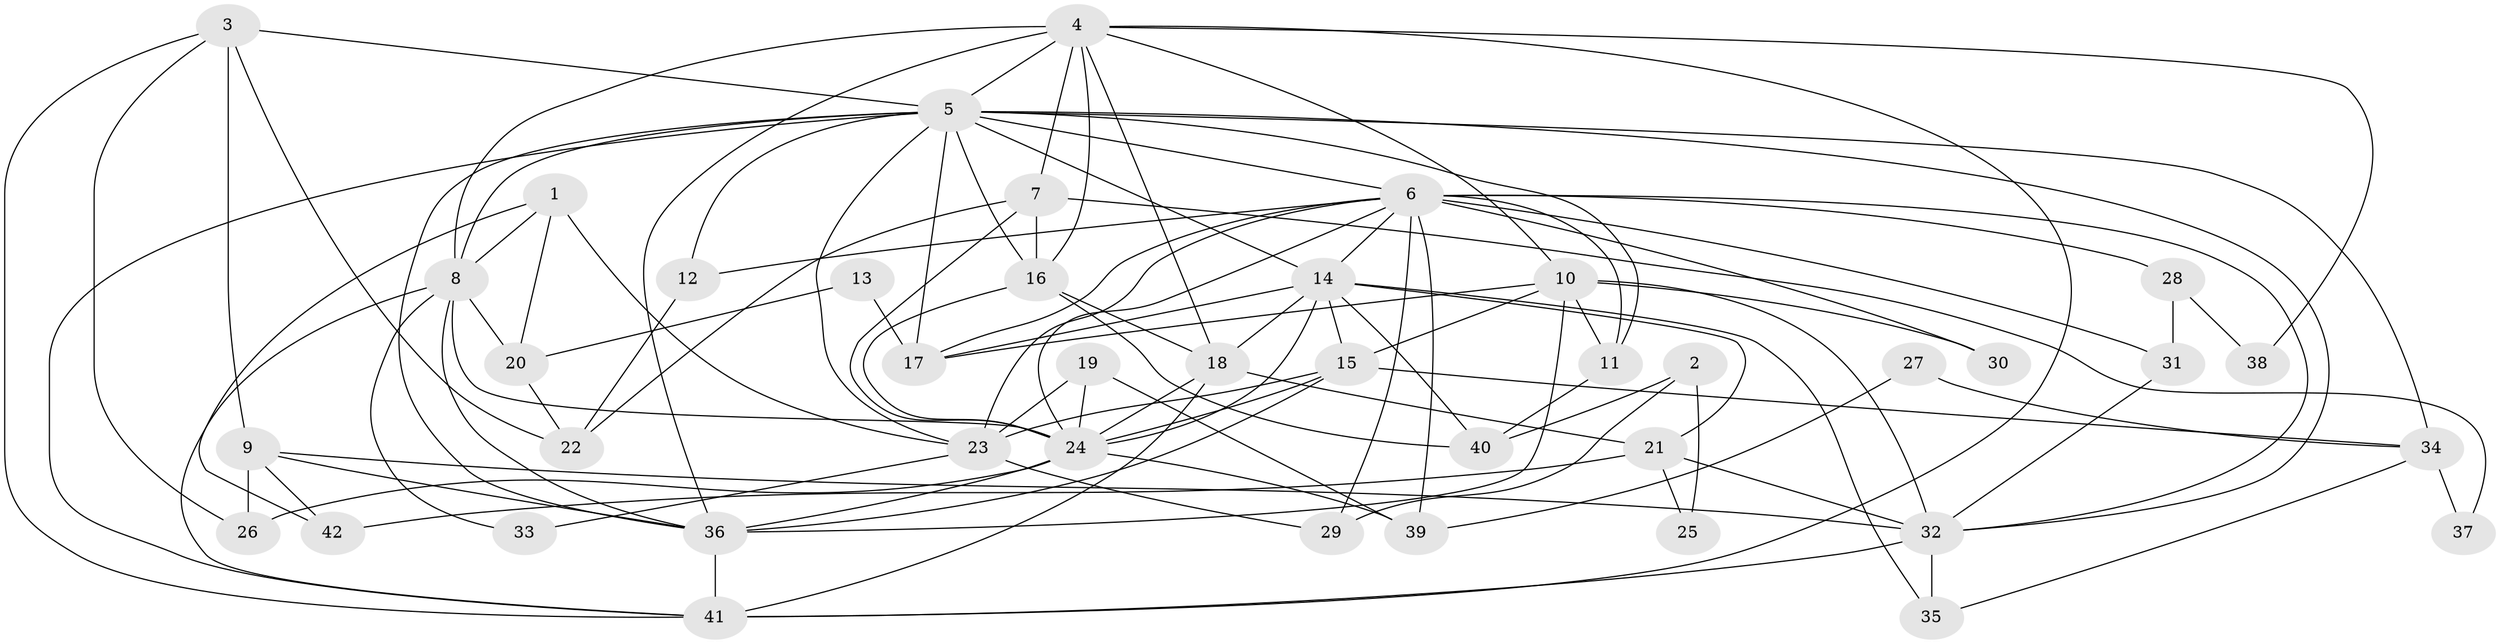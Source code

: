 // original degree distribution, {4: 0.30120481927710846, 3: 0.25301204819277107, 6: 0.04819277108433735, 8: 0.024096385542168676, 2: 0.14457831325301204, 5: 0.18072289156626506, 7: 0.03614457831325301, 9: 0.012048192771084338}
// Generated by graph-tools (version 1.1) at 2025/36/03/09/25 02:36:27]
// undirected, 42 vertices, 107 edges
graph export_dot {
graph [start="1"]
  node [color=gray90,style=filled];
  1;
  2;
  3;
  4;
  5;
  6;
  7;
  8;
  9;
  10;
  11;
  12;
  13;
  14;
  15;
  16;
  17;
  18;
  19;
  20;
  21;
  22;
  23;
  24;
  25;
  26;
  27;
  28;
  29;
  30;
  31;
  32;
  33;
  34;
  35;
  36;
  37;
  38;
  39;
  40;
  41;
  42;
  1 -- 8 [weight=1.0];
  1 -- 20 [weight=1.0];
  1 -- 23 [weight=1.0];
  1 -- 42 [weight=1.0];
  2 -- 25 [weight=1.0];
  2 -- 29 [weight=1.0];
  2 -- 40 [weight=1.0];
  3 -- 5 [weight=2.0];
  3 -- 9 [weight=2.0];
  3 -- 22 [weight=1.0];
  3 -- 26 [weight=1.0];
  3 -- 41 [weight=1.0];
  4 -- 5 [weight=1.0];
  4 -- 7 [weight=1.0];
  4 -- 8 [weight=1.0];
  4 -- 10 [weight=1.0];
  4 -- 16 [weight=1.0];
  4 -- 18 [weight=1.0];
  4 -- 36 [weight=2.0];
  4 -- 38 [weight=1.0];
  4 -- 41 [weight=1.0];
  5 -- 6 [weight=1.0];
  5 -- 8 [weight=1.0];
  5 -- 11 [weight=1.0];
  5 -- 12 [weight=1.0];
  5 -- 14 [weight=1.0];
  5 -- 16 [weight=1.0];
  5 -- 17 [weight=1.0];
  5 -- 23 [weight=1.0];
  5 -- 32 [weight=2.0];
  5 -- 34 [weight=1.0];
  5 -- 36 [weight=1.0];
  5 -- 41 [weight=1.0];
  6 -- 11 [weight=1.0];
  6 -- 12 [weight=1.0];
  6 -- 14 [weight=1.0];
  6 -- 17 [weight=1.0];
  6 -- 23 [weight=3.0];
  6 -- 24 [weight=1.0];
  6 -- 28 [weight=1.0];
  6 -- 29 [weight=1.0];
  6 -- 30 [weight=1.0];
  6 -- 31 [weight=2.0];
  6 -- 32 [weight=1.0];
  6 -- 39 [weight=2.0];
  7 -- 16 [weight=2.0];
  7 -- 22 [weight=1.0];
  7 -- 24 [weight=1.0];
  7 -- 37 [weight=1.0];
  8 -- 20 [weight=1.0];
  8 -- 24 [weight=1.0];
  8 -- 33 [weight=1.0];
  8 -- 36 [weight=1.0];
  8 -- 41 [weight=1.0];
  9 -- 26 [weight=2.0];
  9 -- 32 [weight=1.0];
  9 -- 36 [weight=1.0];
  9 -- 42 [weight=1.0];
  10 -- 11 [weight=1.0];
  10 -- 15 [weight=1.0];
  10 -- 17 [weight=1.0];
  10 -- 30 [weight=2.0];
  10 -- 32 [weight=1.0];
  10 -- 36 [weight=2.0];
  11 -- 40 [weight=1.0];
  12 -- 22 [weight=1.0];
  13 -- 17 [weight=1.0];
  13 -- 20 [weight=1.0];
  14 -- 15 [weight=1.0];
  14 -- 17 [weight=1.0];
  14 -- 18 [weight=1.0];
  14 -- 21 [weight=1.0];
  14 -- 24 [weight=2.0];
  14 -- 35 [weight=1.0];
  14 -- 40 [weight=1.0];
  15 -- 23 [weight=1.0];
  15 -- 24 [weight=1.0];
  15 -- 34 [weight=1.0];
  15 -- 36 [weight=1.0];
  16 -- 18 [weight=1.0];
  16 -- 24 [weight=1.0];
  16 -- 40 [weight=1.0];
  18 -- 21 [weight=1.0];
  18 -- 24 [weight=1.0];
  18 -- 41 [weight=1.0];
  19 -- 23 [weight=1.0];
  19 -- 24 [weight=2.0];
  19 -- 39 [weight=1.0];
  20 -- 22 [weight=1.0];
  21 -- 25 [weight=1.0];
  21 -- 32 [weight=1.0];
  21 -- 42 [weight=1.0];
  23 -- 29 [weight=1.0];
  23 -- 33 [weight=1.0];
  24 -- 26 [weight=2.0];
  24 -- 36 [weight=1.0];
  24 -- 39 [weight=1.0];
  27 -- 34 [weight=1.0];
  27 -- 39 [weight=1.0];
  28 -- 31 [weight=1.0];
  28 -- 38 [weight=1.0];
  31 -- 32 [weight=1.0];
  32 -- 35 [weight=1.0];
  32 -- 41 [weight=1.0];
  34 -- 35 [weight=1.0];
  34 -- 37 [weight=1.0];
  36 -- 41 [weight=2.0];
}
